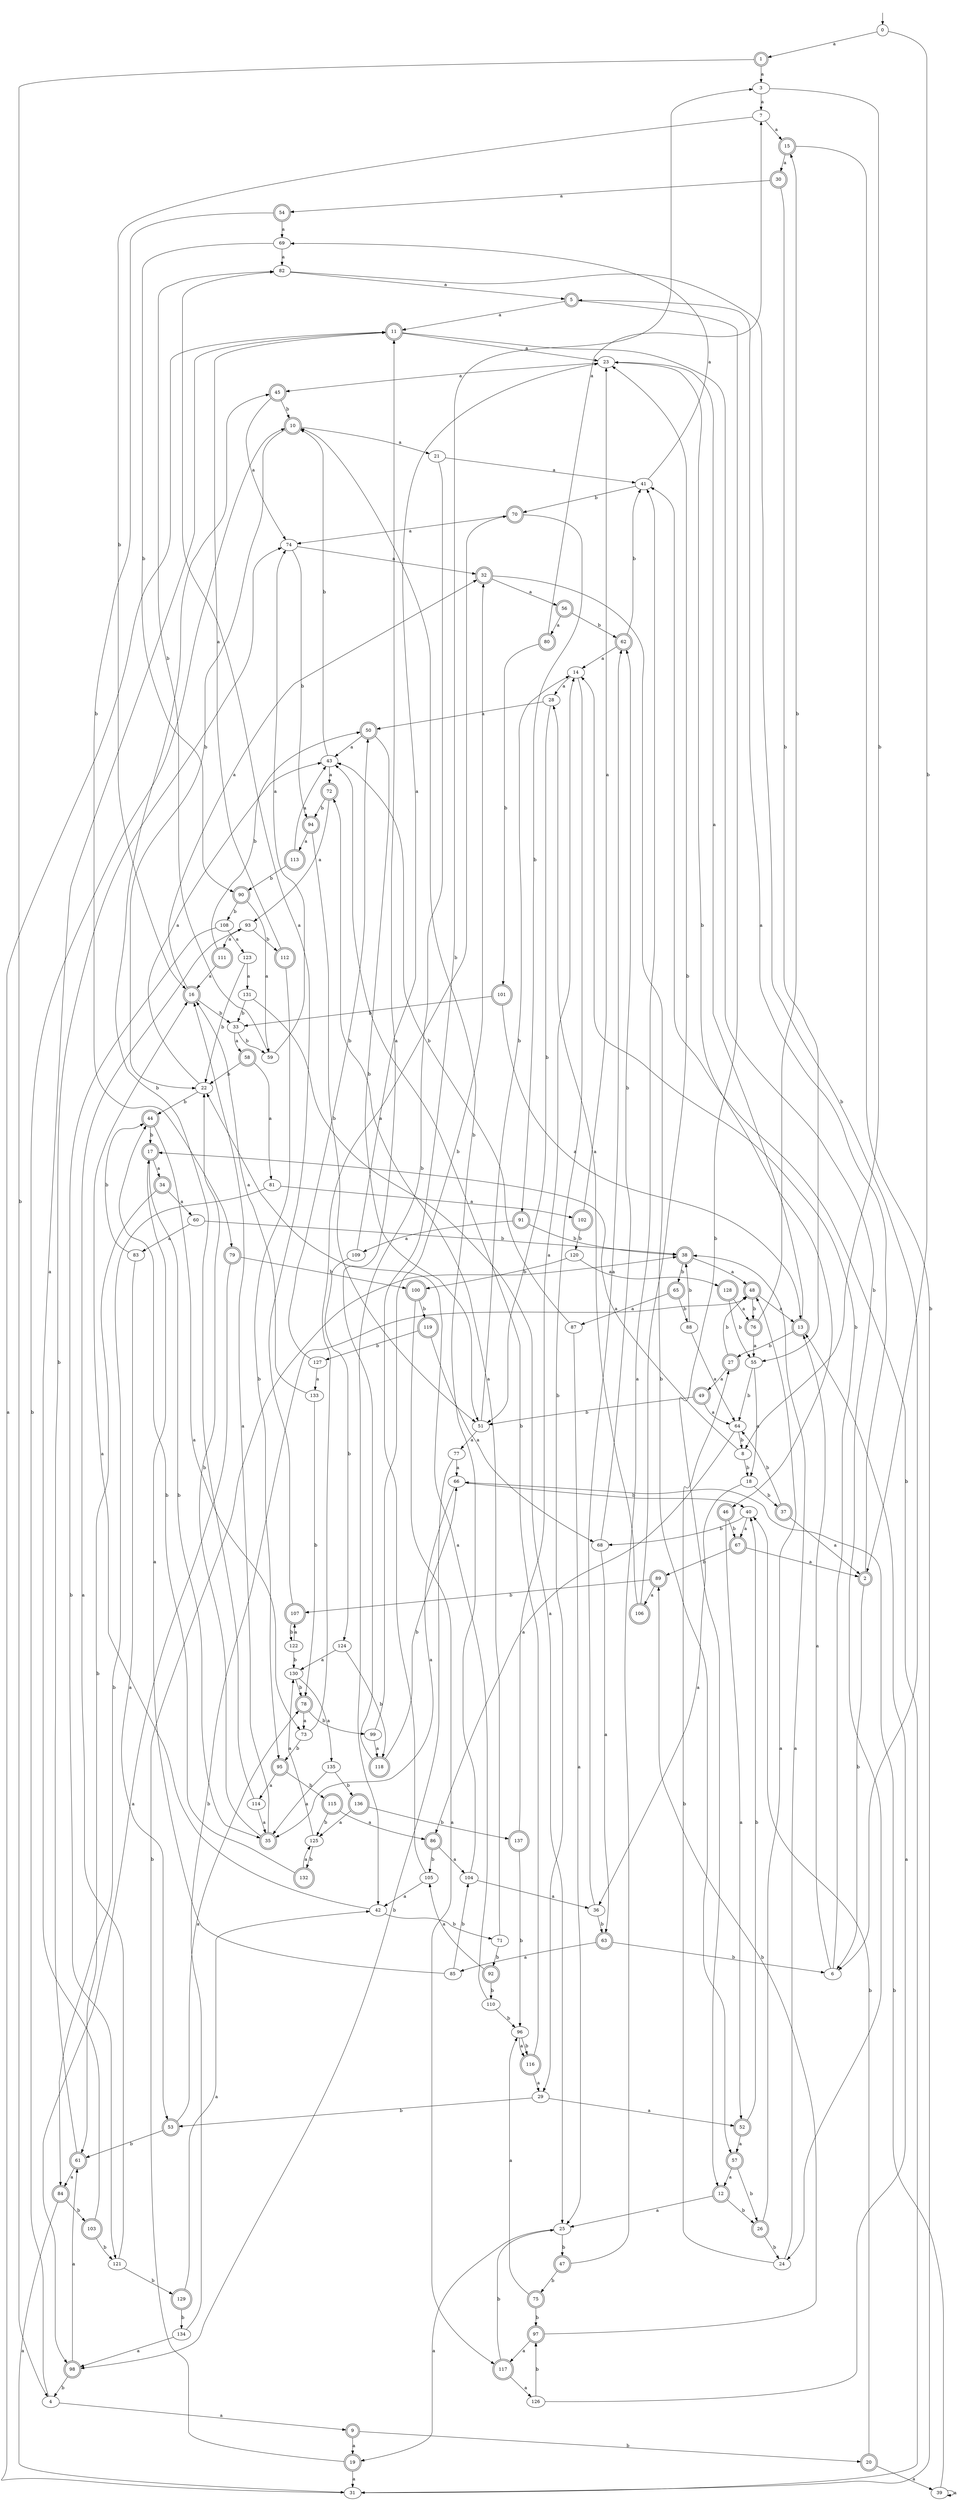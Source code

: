 digraph RandomDFA {
  __start0 [label="", shape=none];
  __start0 -> 0 [label=""];
  0 [shape=circle]
  0 -> 1 [label="a"]
  0 -> 2 [label="b"]
  1 [shape=doublecircle]
  1 -> 3 [label="a"]
  1 -> 4 [label="b"]
  2 [shape=doublecircle]
  2 -> 5 [label="a"]
  2 -> 6 [label="b"]
  3
  3 -> 7 [label="a"]
  3 -> 8 [label="b"]
  4
  4 -> 9 [label="a"]
  4 -> 10 [label="b"]
  5 [shape=doublecircle]
  5 -> 11 [label="a"]
  5 -> 12 [label="b"]
  6
  6 -> 13 [label="a"]
  6 -> 14 [label="b"]
  7
  7 -> 15 [label="a"]
  7 -> 16 [label="b"]
  8
  8 -> 17 [label="a"]
  8 -> 18 [label="b"]
  9 [shape=doublecircle]
  9 -> 19 [label="a"]
  9 -> 20 [label="b"]
  10 [shape=doublecircle]
  10 -> 21 [label="a"]
  10 -> 22 [label="b"]
  11 [shape=doublecircle]
  11 -> 23 [label="a"]
  11 -> 24 [label="b"]
  12 [shape=doublecircle]
  12 -> 25 [label="a"]
  12 -> 26 [label="b"]
  13 [shape=doublecircle]
  13 -> 23 [label="a"]
  13 -> 27 [label="b"]
  14
  14 -> 28 [label="a"]
  14 -> 29 [label="b"]
  15 [shape=doublecircle]
  15 -> 30 [label="a"]
  15 -> 31 [label="b"]
  16 [shape=doublecircle]
  16 -> 32 [label="a"]
  16 -> 33 [label="b"]
  17 [shape=doublecircle]
  17 -> 34 [label="a"]
  17 -> 35 [label="b"]
  18
  18 -> 36 [label="a"]
  18 -> 37 [label="b"]
  19 [shape=doublecircle]
  19 -> 31 [label="a"]
  19 -> 38 [label="b"]
  20 [shape=doublecircle]
  20 -> 39 [label="a"]
  20 -> 40 [label="b"]
  21
  21 -> 41 [label="a"]
  21 -> 42 [label="b"]
  22
  22 -> 43 [label="a"]
  22 -> 44 [label="b"]
  23
  23 -> 45 [label="a"]
  23 -> 46 [label="b"]
  24
  24 -> 38 [label="a"]
  24 -> 27 [label="b"]
  25
  25 -> 19 [label="a"]
  25 -> 47 [label="b"]
  26 [shape=doublecircle]
  26 -> 48 [label="a"]
  26 -> 24 [label="b"]
  27 [shape=doublecircle]
  27 -> 49 [label="a"]
  27 -> 48 [label="b"]
  28
  28 -> 50 [label="a"]
  28 -> 51 [label="b"]
  29
  29 -> 52 [label="a"]
  29 -> 53 [label="b"]
  30 [shape=doublecircle]
  30 -> 54 [label="a"]
  30 -> 55 [label="b"]
  31
  31 -> 11 [label="a"]
  31 -> 41 [label="b"]
  32 [shape=doublecircle]
  32 -> 56 [label="a"]
  32 -> 57 [label="b"]
  33
  33 -> 58 [label="a"]
  33 -> 59 [label="b"]
  34 [shape=doublecircle]
  34 -> 60 [label="a"]
  34 -> 61 [label="b"]
  35 [shape=doublecircle]
  35 -> 16 [label="a"]
  35 -> 22 [label="b"]
  36
  36 -> 62 [label="a"]
  36 -> 63 [label="b"]
  37 [shape=doublecircle]
  37 -> 2 [label="a"]
  37 -> 64 [label="b"]
  38 [shape=doublecircle]
  38 -> 48 [label="a"]
  38 -> 65 [label="b"]
  39
  39 -> 39 [label="a"]
  39 -> 66 [label="b"]
  40
  40 -> 67 [label="a"]
  40 -> 68 [label="b"]
  41
  41 -> 69 [label="a"]
  41 -> 70 [label="b"]
  42
  42 -> 16 [label="a"]
  42 -> 71 [label="b"]
  43
  43 -> 72 [label="a"]
  43 -> 10 [label="b"]
  44 [shape=doublecircle]
  44 -> 73 [label="a"]
  44 -> 17 [label="b"]
  45 [shape=doublecircle]
  45 -> 74 [label="a"]
  45 -> 10 [label="b"]
  46 [shape=doublecircle]
  46 -> 52 [label="a"]
  46 -> 67 [label="b"]
  47 [shape=doublecircle]
  47 -> 41 [label="a"]
  47 -> 75 [label="b"]
  48 [shape=doublecircle]
  48 -> 13 [label="a"]
  48 -> 76 [label="b"]
  49 [shape=doublecircle]
  49 -> 64 [label="a"]
  49 -> 51 [label="b"]
  50 [shape=doublecircle]
  50 -> 43 [label="a"]
  50 -> 51 [label="b"]
  51
  51 -> 77 [label="a"]
  51 -> 14 [label="b"]
  52 [shape=doublecircle]
  52 -> 57 [label="a"]
  52 -> 40 [label="b"]
  53 [shape=doublecircle]
  53 -> 78 [label="a"]
  53 -> 61 [label="b"]
  54 [shape=doublecircle]
  54 -> 69 [label="a"]
  54 -> 79 [label="b"]
  55
  55 -> 18 [label="a"]
  55 -> 64 [label="b"]
  56 [shape=doublecircle]
  56 -> 80 [label="a"]
  56 -> 62 [label="b"]
  57 [shape=doublecircle]
  57 -> 12 [label="a"]
  57 -> 26 [label="b"]
  58 [shape=doublecircle]
  58 -> 81 [label="a"]
  58 -> 22 [label="b"]
  59
  59 -> 74 [label="a"]
  59 -> 82 [label="b"]
  60
  60 -> 83 [label="a"]
  60 -> 38 [label="b"]
  61 [shape=doublecircle]
  61 -> 84 [label="a"]
  61 -> 74 [label="b"]
  62 [shape=doublecircle]
  62 -> 14 [label="a"]
  62 -> 41 [label="b"]
  63 [shape=doublecircle]
  63 -> 85 [label="a"]
  63 -> 6 [label="b"]
  64
  64 -> 86 [label="a"]
  64 -> 8 [label="b"]
  65 [shape=doublecircle]
  65 -> 87 [label="a"]
  65 -> 88 [label="b"]
  66
  66 -> 35 [label="a"]
  66 -> 40 [label="b"]
  67 [shape=doublecircle]
  67 -> 2 [label="a"]
  67 -> 89 [label="b"]
  68
  68 -> 63 [label="a"]
  68 -> 62 [label="b"]
  69
  69 -> 82 [label="a"]
  69 -> 90 [label="b"]
  70 [shape=doublecircle]
  70 -> 74 [label="a"]
  70 -> 91 [label="b"]
  71
  71 -> 72 [label="a"]
  71 -> 92 [label="b"]
  72 [shape=doublecircle]
  72 -> 93 [label="a"]
  72 -> 94 [label="b"]
  73
  73 -> 70 [label="a"]
  73 -> 95 [label="b"]
  74
  74 -> 32 [label="a"]
  74 -> 94 [label="b"]
  75 [shape=doublecircle]
  75 -> 96 [label="a"]
  75 -> 97 [label="b"]
  76 [shape=doublecircle]
  76 -> 55 [label="a"]
  76 -> 15 [label="b"]
  77
  77 -> 66 [label="a"]
  77 -> 98 [label="b"]
  78 [shape=doublecircle]
  78 -> 73 [label="a"]
  78 -> 99 [label="b"]
  79 [shape=doublecircle]
  79 -> 98 [label="a"]
  79 -> 100 [label="b"]
  80 [shape=doublecircle]
  80 -> 7 [label="a"]
  80 -> 101 [label="b"]
  81
  81 -> 102 [label="a"]
  81 -> 84 [label="b"]
  82
  82 -> 5 [label="a"]
  82 -> 6 [label="b"]
  83
  83 -> 53 [label="a"]
  83 -> 44 [label="b"]
  84 [shape=doublecircle]
  84 -> 31 [label="a"]
  84 -> 103 [label="b"]
  85
  85 -> 17 [label="a"]
  85 -> 104 [label="b"]
  86 [shape=doublecircle]
  86 -> 104 [label="a"]
  86 -> 105 [label="b"]
  87
  87 -> 25 [label="a"]
  87 -> 43 [label="b"]
  88
  88 -> 64 [label="a"]
  88 -> 38 [label="b"]
  89 [shape=doublecircle]
  89 -> 106 [label="a"]
  89 -> 107 [label="b"]
  90 [shape=doublecircle]
  90 -> 59 [label="a"]
  90 -> 108 [label="b"]
  91 [shape=doublecircle]
  91 -> 109 [label="a"]
  91 -> 38 [label="b"]
  92 [shape=doublecircle]
  92 -> 105 [label="a"]
  92 -> 110 [label="b"]
  93
  93 -> 111 [label="a"]
  93 -> 112 [label="b"]
  94 [shape=doublecircle]
  94 -> 113 [label="a"]
  94 -> 51 [label="b"]
  95 [shape=doublecircle]
  95 -> 114 [label="a"]
  95 -> 115 [label="b"]
  96
  96 -> 116 [label="a"]
  96 -> 116 [label="b"]
  97 [shape=doublecircle]
  97 -> 117 [label="a"]
  97 -> 89 [label="b"]
  98 [shape=doublecircle]
  98 -> 61 [label="a"]
  98 -> 4 [label="b"]
  99
  99 -> 118 [label="a"]
  99 -> 32 [label="b"]
  100 [shape=doublecircle]
  100 -> 117 [label="a"]
  100 -> 119 [label="b"]
  101 [shape=doublecircle]
  101 -> 13 [label="a"]
  101 -> 33 [label="b"]
  102 [shape=doublecircle]
  102 -> 23 [label="a"]
  102 -> 120 [label="b"]
  103 [shape=doublecircle]
  103 -> 11 [label="a"]
  103 -> 121 [label="b"]
  104
  104 -> 36 [label="a"]
  104 -> 10 [label="b"]
  105
  105 -> 42 [label="a"]
  105 -> 3 [label="b"]
  106 [shape=doublecircle]
  106 -> 28 [label="a"]
  106 -> 23 [label="b"]
  107 [shape=doublecircle]
  107 -> 82 [label="a"]
  107 -> 122 [label="b"]
  108
  108 -> 123 [label="a"]
  108 -> 121 [label="b"]
  109
  109 -> 23 [label="a"]
  109 -> 124 [label="b"]
  110
  110 -> 22 [label="a"]
  110 -> 96 [label="b"]
  111 [shape=doublecircle]
  111 -> 16 [label="a"]
  111 -> 50 [label="b"]
  112 [shape=doublecircle]
  112 -> 11 [label="a"]
  112 -> 95 [label="b"]
  113 [shape=doublecircle]
  113 -> 43 [label="a"]
  113 -> 90 [label="b"]
  114
  114 -> 35 [label="a"]
  114 -> 45 [label="b"]
  115 [shape=doublecircle]
  115 -> 86 [label="a"]
  115 -> 125 [label="b"]
  116 [shape=doublecircle]
  116 -> 29 [label="a"]
  116 -> 43 [label="b"]
  117 [shape=doublecircle]
  117 -> 126 [label="a"]
  117 -> 25 [label="b"]
  118 [shape=doublecircle]
  118 -> 11 [label="a"]
  118 -> 66 [label="b"]
  119 [shape=doublecircle]
  119 -> 68 [label="a"]
  119 -> 127 [label="b"]
  120
  120 -> 128 [label="a"]
  120 -> 100 [label="b"]
  121
  121 -> 93 [label="a"]
  121 -> 129 [label="b"]
  122
  122 -> 107 [label="a"]
  122 -> 130 [label="b"]
  123
  123 -> 131 [label="a"]
  123 -> 22 [label="b"]
  124
  124 -> 130 [label="a"]
  124 -> 118 [label="b"]
  125
  125 -> 130 [label="a"]
  125 -> 132 [label="b"]
  126
  126 -> 13 [label="a"]
  126 -> 97 [label="b"]
  127
  127 -> 133 [label="a"]
  127 -> 50 [label="b"]
  128 [shape=doublecircle]
  128 -> 76 [label="a"]
  128 -> 55 [label="b"]
  129 [shape=doublecircle]
  129 -> 42 [label="a"]
  129 -> 134 [label="b"]
  130
  130 -> 135 [label="a"]
  130 -> 78 [label="b"]
  131
  131 -> 25 [label="a"]
  131 -> 33 [label="b"]
  132 [shape=doublecircle]
  132 -> 125 [label="a"]
  132 -> 44 [label="b"]
  133
  133 -> 16 [label="a"]
  133 -> 78 [label="b"]
  134
  134 -> 98 [label="a"]
  134 -> 48 [label="b"]
  135
  135 -> 35 [label="a"]
  135 -> 136 [label="b"]
  136 [shape=doublecircle]
  136 -> 125 [label="a"]
  136 -> 137 [label="b"]
  137 [shape=doublecircle]
  137 -> 14 [label="a"]
  137 -> 96 [label="b"]
}
